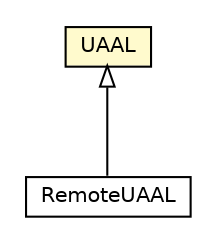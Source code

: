 #!/usr/local/bin/dot
#
# Class diagram 
# Generated by UMLGraph version R5_6-24-gf6e263 (http://www.umlgraph.org/)
#

digraph G {
	edge [fontname="Helvetica",fontsize=10,labelfontname="Helvetica",labelfontsize=10];
	node [fontname="Helvetica",fontsize=10,shape=plaintext];
	nodesep=0.25;
	ranksep=0.5;
	// org.universAAL.support.utils.UAAL
	c7930917 [label=<<table title="org.universAAL.support.utils.UAAL" border="0" cellborder="1" cellspacing="0" cellpadding="2" port="p" bgcolor="lemonChiffon" href="./UAAL.html">
		<tr><td><table border="0" cellspacing="0" cellpadding="1">
<tr><td align="center" balign="center"> UAAL </td></tr>
		</table></td></tr>
		</table>>, URL="./UAAL.html", fontname="Helvetica", fontcolor="black", fontsize=10.0];
	// org.universAAL.ri.api.manager.RemoteUAAL
	c7932207 [label=<<table title="org.universAAL.ri.api.manager.RemoteUAAL" border="0" cellborder="1" cellspacing="0" cellpadding="2" port="p" href="../../ri/api/manager/RemoteUAAL.html">
		<tr><td><table border="0" cellspacing="0" cellpadding="1">
<tr><td align="center" balign="center"> RemoteUAAL </td></tr>
		</table></td></tr>
		</table>>, URL="../../ri/api/manager/RemoteUAAL.html", fontname="Helvetica", fontcolor="black", fontsize=10.0];
	//org.universAAL.ri.api.manager.RemoteUAAL extends org.universAAL.support.utils.UAAL
	c7930917:p -> c7932207:p [dir=back,arrowtail=empty];
}


